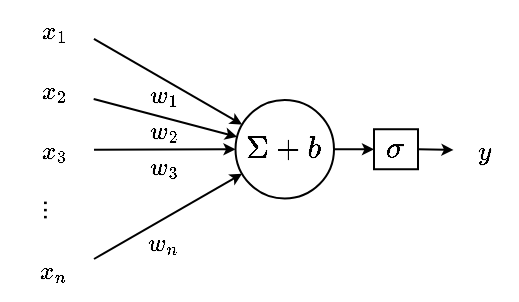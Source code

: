 <mxfile version="16.5.1" type="device"><diagram id="l4I6dnEazBTK6YLY6YO_" name="Page-1"><mxGraphModel dx="376" dy="319" grid="1" gridSize="10" guides="1" tooltips="1" connect="1" arrows="1" fold="1" page="1" pageScale="1" pageWidth="850" pageHeight="1100" background="#ffffff" math="1" shadow="0"><root><mxCell id="0"/><mxCell id="1" parent="0"/><mxCell id="hmQJ39dqZ5ukT9qT2wtN-6" style="edgeStyle=none;rounded=0;orthogonalLoop=1;jettySize=auto;html=1;fontFamily=Times New Roman;fontSize=13;fontColor=#000000;labelBackgroundColor=none;strokeColor=#000000;endSize=3;entryX=0;entryY=0.5;entryDx=0;entryDy=0;" parent="1" source="hmQJ39dqZ5ukT9qT2wtN-7" target="hmQJ39dqZ5ukT9qT2wtN-25" edge="1"><mxGeometry relative="1" as="geometry"><mxPoint x="370" y="550" as="targetPoint"/></mxGeometry></mxCell><mxCell id="hmQJ39dqZ5ukT9qT2wtN-7" value="" style="ellipse;whiteSpace=wrap;html=1;aspect=fixed;fontColor=#000000;labelBackgroundColor=none;fillColor=none;strokeColor=#000000;" parent="1" vertex="1"><mxGeometry x="300.75" y="525" width="49.25" height="49.25" as="geometry"/></mxCell><mxCell id="hmQJ39dqZ5ukT9qT2wtN-8" style="rounded=0;orthogonalLoop=1;jettySize=auto;html=1;fontFamily=Times New Roman;fontSize=13;exitX=0.999;exitY=0.646;exitDx=0;exitDy=0;fontColor=#000000;labelBackgroundColor=none;strokeColor=#000000;endSize=3;exitPerimeter=0;startSize=6;" parent="1" source="hmQJ39dqZ5ukT9qT2wtN-9" target="hmQJ39dqZ5ukT9qT2wtN-7" edge="1"><mxGeometry relative="1" as="geometry"/></mxCell><mxCell id="hmQJ39dqZ5ukT9qT2wtN-9" value="&lt;span style=&quot;font-family: &amp;#34;times new roman&amp;#34;&quot;&gt;$$x_{1}$$&lt;/span&gt;" style="text;html=1;align=center;verticalAlign=middle;whiteSpace=wrap;rounded=0;fontColor=#000000;labelBackgroundColor=none;strokeColor=none;" parent="1" vertex="1"><mxGeometry x="190" y="475" width="40" height="30" as="geometry"/></mxCell><mxCell id="hmQJ39dqZ5ukT9qT2wtN-10" style="edgeStyle=none;rounded=0;orthogonalLoop=1;jettySize=auto;html=1;exitX=0.996;exitY=0.651;exitDx=0;exitDy=0;fontFamily=Times New Roman;fontSize=13;fontColor=#000000;labelBackgroundColor=none;strokeColor=#000000;startSize=4;endSize=3;exitPerimeter=0;" parent="1" source="hmQJ39dqZ5ukT9qT2wtN-11" target="hmQJ39dqZ5ukT9qT2wtN-7" edge="1"><mxGeometry relative="1" as="geometry"><mxPoint x="240" y="535" as="targetPoint"/></mxGeometry></mxCell><mxCell id="hmQJ39dqZ5ukT9qT2wtN-11" value="&lt;span style=&quot;font-family: &amp;#34;times new roman&amp;#34;&quot;&gt;$$x_{2}$$&lt;/span&gt;" style="text;html=1;align=center;verticalAlign=middle;whiteSpace=wrap;rounded=0;fontColor=#000000;labelBackgroundColor=none;strokeColor=none;" parent="1" vertex="1"><mxGeometry x="190" y="505" width="40" height="30" as="geometry"/></mxCell><mxCell id="hmQJ39dqZ5ukT9qT2wtN-12" style="edgeStyle=none;rounded=0;orthogonalLoop=1;jettySize=auto;html=1;fontFamily=Times New Roman;fontSize=13;entryX=0;entryY=0.5;entryDx=0;entryDy=0;fontColor=#000000;labelBackgroundColor=none;strokeColor=#000000;endSize=3;" parent="1" source="hmQJ39dqZ5ukT9qT2wtN-13" target="hmQJ39dqZ5ukT9qT2wtN-7" edge="1"><mxGeometry relative="1" as="geometry"><mxPoint x="300" y="550" as="targetPoint"/></mxGeometry></mxCell><mxCell id="hmQJ39dqZ5ukT9qT2wtN-13" value="&lt;span style=&quot;font-family: &amp;#34;times new roman&amp;#34;&quot;&gt;$$x_{3}$$&lt;/span&gt;" style="text;html=1;align=center;verticalAlign=middle;whiteSpace=wrap;rounded=0;fontColor=#000000;labelBackgroundColor=none;strokeColor=none;fillColor=none;" parent="1" vertex="1"><mxGeometry x="190" y="535" width="40" height="30" as="geometry"/></mxCell><mxCell id="hmQJ39dqZ5ukT9qT2wtN-14" style="edgeStyle=none;rounded=0;orthogonalLoop=1;jettySize=auto;html=1;fontFamily=Times New Roman;fontSize=13;exitX=0.85;exitY=0;exitDx=0;exitDy=0;fontColor=#000000;labelBackgroundColor=none;strokeColor=#000000;endSize=3;startSize=4;exitPerimeter=0;" parent="1" source="hmQJ39dqZ5ukT9qT2wtN-16" target="hmQJ39dqZ5ukT9qT2wtN-7" edge="1"><mxGeometry relative="1" as="geometry"/></mxCell><mxCell id="hmQJ39dqZ5ukT9qT2wtN-15" value="&lt;span style=&quot;font-family: &amp;#34;times new roman&amp;#34;&quot;&gt;$$x_{n}$$&lt;/span&gt;" style="text;html=1;align=center;verticalAlign=middle;whiteSpace=wrap;rounded=0;fontColor=#000000;labelBackgroundColor=none;strokeColor=none;" parent="1" vertex="1"><mxGeometry x="190" y="595" width="40" height="30" as="geometry"/></mxCell><mxCell id="hmQJ39dqZ5ukT9qT2wtN-16" value="&lt;font style=&quot;font-size: 13px&quot;&gt;...&lt;/font&gt;" style="text;html=1;align=center;verticalAlign=middle;whiteSpace=wrap;rounded=0;rotation=90;fontColor=#000000;labelBackgroundColor=none;strokeColor=none;fillColor=none;" parent="1" vertex="1"><mxGeometry x="175" y="560" width="70" height="40" as="geometry"/></mxCell><mxCell id="hmQJ39dqZ5ukT9qT2wtN-17" value="&lt;span style=&quot;font-family: &amp;#34;times new roman&amp;#34;&quot;&gt;$$w_{1}$$&lt;/span&gt;" style="text;html=1;align=center;verticalAlign=middle;whiteSpace=wrap;rounded=0;fontColor=#000000;labelBackgroundColor=none;strokeColor=none;" parent="1" vertex="1"><mxGeometry x="245" y="507" width="40" height="30" as="geometry"/></mxCell><mxCell id="hmQJ39dqZ5ukT9qT2wtN-18" value="&lt;font face=&quot;Times New Roman&quot;&gt;$$w_{2}$$&lt;/font&gt;" style="text;html=1;align=center;verticalAlign=middle;whiteSpace=wrap;rounded=0;fontColor=#000000;labelBackgroundColor=none;strokeColor=none;" parent="1" vertex="1"><mxGeometry x="245" y="525" width="40" height="30" as="geometry"/></mxCell><mxCell id="hmQJ39dqZ5ukT9qT2wtN-19" value="&lt;span style=&quot;font-family: &amp;#34;times new roman&amp;#34;&quot;&gt;$$w_{3}$$&lt;/span&gt;" style="text;html=1;align=center;verticalAlign=middle;whiteSpace=wrap;rounded=0;fontColor=#000000;labelBackgroundColor=none;strokeColor=none;" parent="1" vertex="1"><mxGeometry x="245" y="545" width="40" height="25" as="geometry"/></mxCell><mxCell id="hmQJ39dqZ5ukT9qT2wtN-20" value="&lt;span style=&quot;font-family: &amp;#34;times new roman&amp;#34;&quot;&gt;$$w_{n}$$&lt;/span&gt;" style="text;html=1;align=center;verticalAlign=middle;whiteSpace=wrap;rounded=0;fontColor=#000000;labelBackgroundColor=none;strokeColor=none;" parent="1" vertex="1"><mxGeometry x="245" y="583" width="40" height="25" as="geometry"/></mxCell><mxCell id="hmQJ39dqZ5ukT9qT2wtN-21" value="&lt;font style=&quot;font-size: 13px&quot; face=&quot;Times New Roman&quot;&gt;$$y$$&lt;/font&gt;" style="text;html=1;align=center;verticalAlign=middle;whiteSpace=wrap;rounded=0;fontSize=13;fontColor=#000000;labelBackgroundColor=none;strokeColor=none;" parent="1" vertex="1"><mxGeometry x="409.75" y="535" width="30.25" height="30" as="geometry"/></mxCell><mxCell id="hmQJ39dqZ5ukT9qT2wtN-22" value="&lt;div style=&quot;font-family: &amp;#34;fira code&amp;#34; , &amp;#34;droid sans mono&amp;#34; , &amp;#34;monospace&amp;#34; , monospace , &amp;#34;droid sans fallback&amp;#34; ; font-weight: normal ; line-height: 19px ; font-size: 12px&quot;&gt;&lt;div&gt;&lt;font style=&quot;font-size: 12px&quot;&gt;&lt;i&gt;&lt;span&gt;$$\sigma$$&lt;/span&gt;&lt;/i&gt;&lt;/font&gt;&lt;/div&gt;&lt;/div&gt;" style="text;html=1;align=center;verticalAlign=middle;whiteSpace=wrap;rounded=0;fontFamily=Times New Roman;fontSize=13;fontColor=#000000;labelBackgroundColor=none;strokeColor=none;" parent="1" vertex="1"><mxGeometry x="370" y="539.62" width="22" height="20" as="geometry"/></mxCell><mxCell id="hmQJ39dqZ5ukT9qT2wtN-23" value="&lt;div style=&quot;font-family: &amp;#34;fira code&amp;#34; , &amp;#34;droid sans mono&amp;#34; , &amp;#34;monospace&amp;#34; , monospace , &amp;#34;droid sans fallback&amp;#34; ; font-weight: normal ; line-height: 19px ; font-size: 12px&quot;&gt;&lt;div&gt;&lt;font style=&quot;font-size: 12px&quot;&gt;&lt;i&gt;&lt;span&gt;$$\Sigma + b$$&lt;/span&gt;&lt;/i&gt;&lt;/font&gt;&lt;/div&gt;&lt;/div&gt;" style="text;html=1;align=center;verticalAlign=middle;whiteSpace=wrap;rounded=0;fontFamily=Times New Roman;fontSize=13;fontColor=#000000;labelBackgroundColor=none;strokeColor=none;" parent="1" vertex="1"><mxGeometry x="314.38" y="540" width="22" height="20" as="geometry"/></mxCell><mxCell id="hmQJ39dqZ5ukT9qT2wtN-25" value="" style="rounded=0;whiteSpace=wrap;html=1;fontSize=14;fontColor=#000000;strokeColor=#000000;fillColor=none;" parent="1" vertex="1"><mxGeometry x="370" y="539.62" width="22" height="20" as="geometry"/></mxCell><mxCell id="hmQJ39dqZ5ukT9qT2wtN-26" style="edgeStyle=none;rounded=0;orthogonalLoop=1;jettySize=auto;html=1;fontFamily=Times New Roman;fontSize=13;fontColor=#000000;labelBackgroundColor=none;strokeColor=#000000;endSize=3;entryX=0;entryY=0.5;entryDx=0;entryDy=0;exitX=1;exitY=0.5;exitDx=0;exitDy=0;" parent="1" source="hmQJ39dqZ5ukT9qT2wtN-25" target="hmQJ39dqZ5ukT9qT2wtN-21" edge="1"><mxGeometry relative="1" as="geometry"><mxPoint x="360.0" y="559.625" as="sourcePoint"/><mxPoint x="388" y="559.62" as="targetPoint"/></mxGeometry></mxCell></root></mxGraphModel></diagram></mxfile>